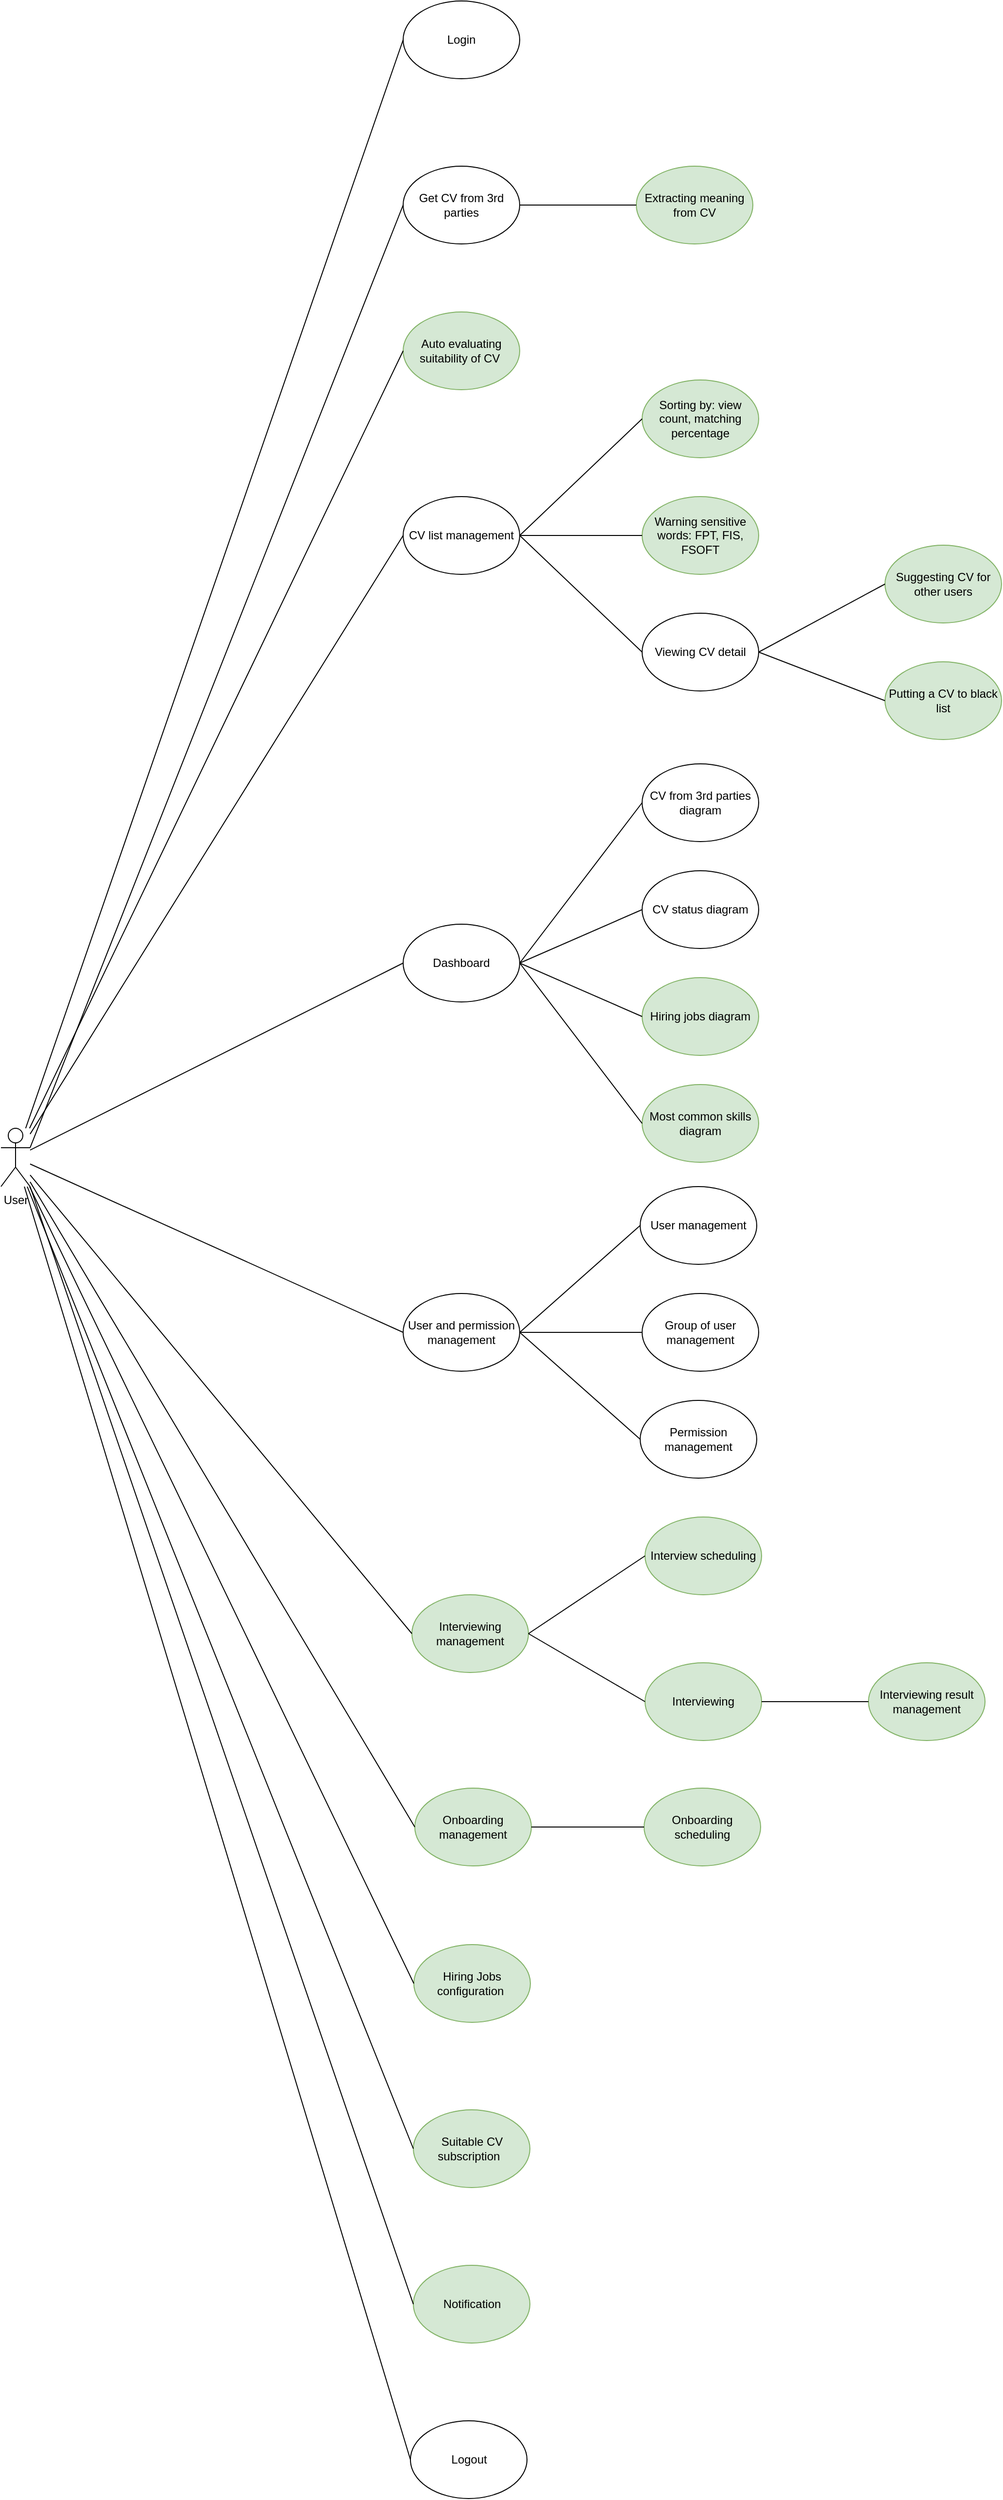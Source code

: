 <mxfile version="25.0.1">
  <diagram name="Trang-1" id="zRStrCZms60aBh5zQ9CK">
    <mxGraphModel dx="1994" dy="1788" grid="1" gridSize="10" guides="1" tooltips="1" connect="1" arrows="1" fold="1" page="1" pageScale="1" pageWidth="827" pageHeight="1169" math="0" shadow="0">
      <root>
        <mxCell id="0" />
        <mxCell id="1" parent="0" />
        <mxCell id="b3J7wT-M6WEdxHhECkrl-1" value="User" style="shape=umlActor;verticalLabelPosition=bottom;verticalAlign=top;html=1;outlineConnect=0;" parent="1" vertex="1">
          <mxGeometry x="-60" y="900" width="30" height="60" as="geometry" />
        </mxCell>
        <mxCell id="b3J7wT-M6WEdxHhECkrl-2" value="Login" style="ellipse;whiteSpace=wrap;html=1;" parent="1" vertex="1">
          <mxGeometry x="354" y="-260" width="120" height="80" as="geometry" />
        </mxCell>
        <mxCell id="b3J7wT-M6WEdxHhECkrl-3" value="Logout" style="ellipse;whiteSpace=wrap;html=1;" parent="1" vertex="1">
          <mxGeometry x="361.5" y="2230" width="120" height="80" as="geometry" />
        </mxCell>
        <mxCell id="b3J7wT-M6WEdxHhECkrl-4" value="CV list management" style="ellipse;whiteSpace=wrap;html=1;" parent="1" vertex="1">
          <mxGeometry x="354" y="250" width="120" height="80" as="geometry" />
        </mxCell>
        <mxCell id="b3J7wT-M6WEdxHhECkrl-9" value="Dashboard" style="ellipse;whiteSpace=wrap;html=1;" parent="1" vertex="1">
          <mxGeometry x="354" y="690" width="120" height="80" as="geometry" />
        </mxCell>
        <mxCell id="b3J7wT-M6WEdxHhECkrl-10" value="CV from 3rd parties diagram" style="ellipse;whiteSpace=wrap;html=1;" parent="1" vertex="1">
          <mxGeometry x="600" y="525" width="120" height="80" as="geometry" />
        </mxCell>
        <mxCell id="b3J7wT-M6WEdxHhECkrl-11" value="CV status diagram" style="ellipse;whiteSpace=wrap;html=1;" parent="1" vertex="1">
          <mxGeometry x="600" y="635" width="120" height="80" as="geometry" />
        </mxCell>
        <mxCell id="b3J7wT-M6WEdxHhECkrl-12" value="" style="endArrow=none;html=1;rounded=0;entryX=0;entryY=0.5;entryDx=0;entryDy=0;" parent="1" source="b3J7wT-M6WEdxHhECkrl-1" target="b3J7wT-M6WEdxHhECkrl-2" edge="1">
          <mxGeometry width="50" height="50" relative="1" as="geometry">
            <mxPoint x="80" y="380" as="sourcePoint" />
            <mxPoint x="350" y="130" as="targetPoint" />
          </mxGeometry>
        </mxCell>
        <mxCell id="b3J7wT-M6WEdxHhECkrl-13" value="" style="endArrow=none;html=1;rounded=0;entryX=0;entryY=0.5;entryDx=0;entryDy=0;" parent="1" source="b3J7wT-M6WEdxHhECkrl-1" target="b3J7wT-M6WEdxHhECkrl-4" edge="1">
          <mxGeometry width="50" height="50" relative="1" as="geometry">
            <mxPoint x="80" y="390" as="sourcePoint" />
            <mxPoint x="280" y="320" as="targetPoint" />
          </mxGeometry>
        </mxCell>
        <mxCell id="b3J7wT-M6WEdxHhECkrl-15" value="" style="endArrow=none;html=1;rounded=0;entryX=0;entryY=0.5;entryDx=0;entryDy=0;" parent="1" source="b3J7wT-M6WEdxHhECkrl-1" target="b3J7wT-M6WEdxHhECkrl-9" edge="1">
          <mxGeometry width="50" height="50" relative="1" as="geometry">
            <mxPoint x="140" y="550" as="sourcePoint" />
            <mxPoint x="190" y="500" as="targetPoint" />
          </mxGeometry>
        </mxCell>
        <mxCell id="b3J7wT-M6WEdxHhECkrl-16" value="" style="endArrow=none;html=1;rounded=0;entryX=0;entryY=0.5;entryDx=0;entryDy=0;" parent="1" source="b3J7wT-M6WEdxHhECkrl-1" target="b3J7wT-M6WEdxHhECkrl-3" edge="1">
          <mxGeometry width="50" height="50" relative="1" as="geometry">
            <mxPoint x="140" y="620" as="sourcePoint" />
            <mxPoint x="190" y="570" as="targetPoint" />
          </mxGeometry>
        </mxCell>
        <mxCell id="b3J7wT-M6WEdxHhECkrl-17" value="" style="endArrow=none;html=1;rounded=0;exitX=1;exitY=0.5;exitDx=0;exitDy=0;entryX=0;entryY=0.5;entryDx=0;entryDy=0;" parent="1" source="b3J7wT-M6WEdxHhECkrl-9" target="b3J7wT-M6WEdxHhECkrl-10" edge="1">
          <mxGeometry width="50" height="50" relative="1" as="geometry">
            <mxPoint x="518" y="685" as="sourcePoint" />
            <mxPoint x="568" y="635" as="targetPoint" />
          </mxGeometry>
        </mxCell>
        <mxCell id="b3J7wT-M6WEdxHhECkrl-18" value="" style="endArrow=none;html=1;rounded=0;exitX=1;exitY=0.5;exitDx=0;exitDy=0;entryX=0;entryY=0.5;entryDx=0;entryDy=0;" parent="1" source="b3J7wT-M6WEdxHhECkrl-9" target="b3J7wT-M6WEdxHhECkrl-11" edge="1">
          <mxGeometry width="50" height="50" relative="1" as="geometry">
            <mxPoint x="508" y="785" as="sourcePoint" />
            <mxPoint x="558" y="735" as="targetPoint" />
          </mxGeometry>
        </mxCell>
        <mxCell id="b3J7wT-M6WEdxHhECkrl-19" value="User and permission management" style="ellipse;whiteSpace=wrap;html=1;" parent="1" vertex="1">
          <mxGeometry x="354" y="1070" width="120" height="80" as="geometry" />
        </mxCell>
        <mxCell id="b3J7wT-M6WEdxHhECkrl-20" value="" style="endArrow=none;html=1;rounded=0;entryX=0;entryY=0.5;entryDx=0;entryDy=0;" parent="1" source="b3J7wT-M6WEdxHhECkrl-1" target="b3J7wT-M6WEdxHhECkrl-19" edge="1">
          <mxGeometry width="50" height="50" relative="1" as="geometry">
            <mxPoint x="260" y="650" as="sourcePoint" />
            <mxPoint x="310" y="600" as="targetPoint" />
          </mxGeometry>
        </mxCell>
        <mxCell id="PKD5bAg7vHcc14K1say2-1" value="Interviewing management" style="ellipse;whiteSpace=wrap;html=1;fillColor=#d5e8d4;strokeColor=#82b366;" parent="1" vertex="1">
          <mxGeometry x="363" y="1380" width="120" height="80" as="geometry" />
        </mxCell>
        <mxCell id="PKD5bAg7vHcc14K1say2-2" value="" style="endArrow=none;html=1;rounded=0;entryX=0;entryY=0.5;entryDx=0;entryDy=0;" parent="1" source="b3J7wT-M6WEdxHhECkrl-1" target="PKD5bAg7vHcc14K1say2-1" edge="1">
          <mxGeometry width="50" height="50" relative="1" as="geometry">
            <mxPoint x="230" y="790" as="sourcePoint" />
            <mxPoint x="280" y="740" as="targetPoint" />
          </mxGeometry>
        </mxCell>
        <mxCell id="PKD5bAg7vHcc14K1say2-3" value="Interview scheduling" style="ellipse;whiteSpace=wrap;html=1;fillColor=#d5e8d4;strokeColor=#82b366;" parent="1" vertex="1">
          <mxGeometry x="603" y="1300" width="120" height="80" as="geometry" />
        </mxCell>
        <mxCell id="PKD5bAg7vHcc14K1say2-4" value="" style="endArrow=none;html=1;rounded=0;exitX=1;exitY=0.5;exitDx=0;exitDy=0;entryX=0;entryY=0.5;entryDx=0;entryDy=0;" parent="1" source="PKD5bAg7vHcc14K1say2-1" target="PKD5bAg7vHcc14K1say2-3" edge="1">
          <mxGeometry width="50" height="50" relative="1" as="geometry">
            <mxPoint x="543" y="1410" as="sourcePoint" />
            <mxPoint x="593" y="1360" as="targetPoint" />
          </mxGeometry>
        </mxCell>
        <mxCell id="PKD5bAg7vHcc14K1say2-5" value="Interviewing" style="ellipse;whiteSpace=wrap;html=1;fillColor=#d5e8d4;strokeColor=#82b366;" parent="1" vertex="1">
          <mxGeometry x="603" y="1450" width="120" height="80" as="geometry" />
        </mxCell>
        <mxCell id="PKD5bAg7vHcc14K1say2-6" value="" style="endArrow=none;html=1;rounded=0;exitX=1;exitY=0.5;exitDx=0;exitDy=0;entryX=0;entryY=0.5;entryDx=0;entryDy=0;" parent="1" source="PKD5bAg7vHcc14K1say2-1" target="PKD5bAg7vHcc14K1say2-5" edge="1">
          <mxGeometry width="50" height="50" relative="1" as="geometry">
            <mxPoint x="503" y="1540" as="sourcePoint" />
            <mxPoint x="553" y="1490" as="targetPoint" />
          </mxGeometry>
        </mxCell>
        <mxCell id="PKD5bAg7vHcc14K1say2-7" value="Interviewing result management" style="ellipse;whiteSpace=wrap;html=1;fillColor=#d5e8d4;strokeColor=#82b366;" parent="1" vertex="1">
          <mxGeometry x="833" y="1450" width="120" height="80" as="geometry" />
        </mxCell>
        <mxCell id="PKD5bAg7vHcc14K1say2-8" value="" style="endArrow=none;html=1;rounded=0;exitX=1;exitY=0.5;exitDx=0;exitDy=0;entryX=0;entryY=0.5;entryDx=0;entryDy=0;" parent="1" source="PKD5bAg7vHcc14K1say2-5" target="PKD5bAg7vHcc14K1say2-7" edge="1">
          <mxGeometry width="50" height="50" relative="1" as="geometry">
            <mxPoint x="733" y="1610" as="sourcePoint" />
            <mxPoint x="783" y="1560" as="targetPoint" />
          </mxGeometry>
        </mxCell>
        <mxCell id="PKD5bAg7vHcc14K1say2-9" value="Onboarding management" style="ellipse;whiteSpace=wrap;html=1;fillColor=#d5e8d4;strokeColor=#82b366;" parent="1" vertex="1">
          <mxGeometry x="366" y="1579" width="120" height="80" as="geometry" />
        </mxCell>
        <mxCell id="PKD5bAg7vHcc14K1say2-10" value="" style="endArrow=none;html=1;rounded=0;entryX=0;entryY=0.5;entryDx=0;entryDy=0;" parent="1" source="b3J7wT-M6WEdxHhECkrl-1" target="PKD5bAg7vHcc14K1say2-9" edge="1">
          <mxGeometry width="50" height="50" relative="1" as="geometry">
            <mxPoint x="300" y="1020" as="sourcePoint" />
            <mxPoint x="350" y="970" as="targetPoint" />
          </mxGeometry>
        </mxCell>
        <mxCell id="PKD5bAg7vHcc14K1say2-11" value="Onboarding scheduling" style="ellipse;whiteSpace=wrap;html=1;fillColor=#d5e8d4;strokeColor=#82b366;" parent="1" vertex="1">
          <mxGeometry x="602" y="1579" width="120" height="80" as="geometry" />
        </mxCell>
        <mxCell id="PKD5bAg7vHcc14K1say2-12" value="" style="endArrow=none;html=1;rounded=0;exitX=1;exitY=0.5;exitDx=0;exitDy=0;entryX=0;entryY=0.5;entryDx=0;entryDy=0;" parent="1" source="PKD5bAg7vHcc14K1say2-9" target="PKD5bAg7vHcc14K1say2-11" edge="1">
          <mxGeometry width="50" height="50" relative="1" as="geometry">
            <mxPoint x="512" y="1720" as="sourcePoint" />
            <mxPoint x="562" y="1670" as="targetPoint" />
          </mxGeometry>
        </mxCell>
        <mxCell id="PKD5bAg7vHcc14K1say2-13" value="Viewing CV detail" style="ellipse;whiteSpace=wrap;html=1;" parent="1" vertex="1">
          <mxGeometry x="600" y="370" width="120" height="80" as="geometry" />
        </mxCell>
        <mxCell id="PKD5bAg7vHcc14K1say2-14" value="" style="endArrow=none;html=1;rounded=0;exitX=1;exitY=0.5;exitDx=0;exitDy=0;entryX=0;entryY=0.5;entryDx=0;entryDy=0;" parent="1" source="b3J7wT-M6WEdxHhECkrl-4" target="PKD5bAg7vHcc14K1say2-13" edge="1">
          <mxGeometry width="50" height="50" relative="1" as="geometry">
            <mxPoint x="530" y="300" as="sourcePoint" />
            <mxPoint x="580" y="250" as="targetPoint" />
          </mxGeometry>
        </mxCell>
        <mxCell id="PKD5bAg7vHcc14K1say2-15" value="Get CV from 3rd parties" style="ellipse;whiteSpace=wrap;html=1;" parent="1" vertex="1">
          <mxGeometry x="354" y="-90" width="120" height="80" as="geometry" />
        </mxCell>
        <mxCell id="PKD5bAg7vHcc14K1say2-16" value="Extracting meaning from CV" style="ellipse;whiteSpace=wrap;html=1;fillColor=#d5e8d4;strokeColor=#82b366;" parent="1" vertex="1">
          <mxGeometry x="594" y="-90" width="120" height="80" as="geometry" />
        </mxCell>
        <mxCell id="PKD5bAg7vHcc14K1say2-17" value="" style="endArrow=none;html=1;rounded=0;entryX=0;entryY=0.5;entryDx=0;entryDy=0;exitX=1;exitY=0.333;exitDx=0;exitDy=0;exitPerimeter=0;" parent="1" target="PKD5bAg7vHcc14K1say2-15" edge="1" source="b3J7wT-M6WEdxHhECkrl-1">
          <mxGeometry width="50" height="50" relative="1" as="geometry">
            <mxPoint x="-10" y="710" as="sourcePoint" />
            <mxPoint x="220" y="360" as="targetPoint" />
          </mxGeometry>
        </mxCell>
        <mxCell id="PKD5bAg7vHcc14K1say2-18" value="" style="endArrow=none;html=1;rounded=0;exitX=1;exitY=0.5;exitDx=0;exitDy=0;entryX=0;entryY=0.5;entryDx=0;entryDy=0;" parent="1" source="PKD5bAg7vHcc14K1say2-15" target="PKD5bAg7vHcc14K1say2-16" edge="1">
          <mxGeometry width="50" height="50" relative="1" as="geometry">
            <mxPoint x="514" y="-10" as="sourcePoint" />
            <mxPoint x="564" y="-60" as="targetPoint" />
          </mxGeometry>
        </mxCell>
        <mxCell id="PKD5bAg7vHcc14K1say2-19" value="Auto evaluating suitability of CV&amp;nbsp;" style="ellipse;whiteSpace=wrap;html=1;fillColor=#d5e8d4;strokeColor=#82b366;" parent="1" vertex="1">
          <mxGeometry x="354" y="60" width="120" height="80" as="geometry" />
        </mxCell>
        <mxCell id="PKD5bAg7vHcc14K1say2-21" value="" style="endArrow=none;html=1;rounded=0;entryX=0;entryY=0.5;entryDx=0;entryDy=0;" parent="1" source="b3J7wT-M6WEdxHhECkrl-1" target="PKD5bAg7vHcc14K1say2-19" edge="1">
          <mxGeometry width="50" height="50" relative="1" as="geometry">
            <mxPoint x="250" y="290" as="sourcePoint" />
            <mxPoint x="300" y="240" as="targetPoint" />
          </mxGeometry>
        </mxCell>
        <mxCell id="PKD5bAg7vHcc14K1say2-22" value="Suggesting CV for other users" style="ellipse;whiteSpace=wrap;html=1;fillColor=#d5e8d4;strokeColor=#82b366;" parent="1" vertex="1">
          <mxGeometry x="850" y="300" width="120" height="80" as="geometry" />
        </mxCell>
        <mxCell id="PKD5bAg7vHcc14K1say2-23" value="Putting a CV to black list" style="ellipse;whiteSpace=wrap;html=1;fillColor=#d5e8d4;strokeColor=#82b366;" parent="1" vertex="1">
          <mxGeometry x="850" y="420" width="120" height="80" as="geometry" />
        </mxCell>
        <mxCell id="PKD5bAg7vHcc14K1say2-24" value="" style="endArrow=none;html=1;rounded=0;exitX=1;exitY=0.5;exitDx=0;exitDy=0;entryX=0;entryY=0.5;entryDx=0;entryDy=0;" parent="1" source="PKD5bAg7vHcc14K1say2-13" target="PKD5bAg7vHcc14K1say2-22" edge="1">
          <mxGeometry width="50" height="50" relative="1" as="geometry">
            <mxPoint x="790" y="390" as="sourcePoint" />
            <mxPoint x="840" y="340" as="targetPoint" />
          </mxGeometry>
        </mxCell>
        <mxCell id="PKD5bAg7vHcc14K1say2-25" value="" style="endArrow=none;html=1;rounded=0;exitX=1;exitY=0.5;exitDx=0;exitDy=0;entryX=0;entryY=0.5;entryDx=0;entryDy=0;" parent="1" source="PKD5bAg7vHcc14K1say2-13" target="PKD5bAg7vHcc14K1say2-23" edge="1">
          <mxGeometry width="50" height="50" relative="1" as="geometry">
            <mxPoint x="770" y="480" as="sourcePoint" />
            <mxPoint x="820" y="430" as="targetPoint" />
          </mxGeometry>
        </mxCell>
        <mxCell id="jMW4hHmubsosZGaRDKhh-1" value="Sorting by: view count, matching percentage" style="ellipse;whiteSpace=wrap;html=1;fillColor=#d5e8d4;strokeColor=#82b366;" vertex="1" parent="1">
          <mxGeometry x="600" y="130" width="120" height="80" as="geometry" />
        </mxCell>
        <mxCell id="jMW4hHmubsosZGaRDKhh-2" value="" style="endArrow=none;html=1;rounded=0;exitX=1;exitY=0.5;exitDx=0;exitDy=0;entryX=0;entryY=0.5;entryDx=0;entryDy=0;" edge="1" parent="1" source="b3J7wT-M6WEdxHhECkrl-4" target="jMW4hHmubsosZGaRDKhh-1">
          <mxGeometry width="50" height="50" relative="1" as="geometry">
            <mxPoint x="530" y="230" as="sourcePoint" />
            <mxPoint x="580" y="180" as="targetPoint" />
          </mxGeometry>
        </mxCell>
        <mxCell id="jMW4hHmubsosZGaRDKhh-3" value="Warning sensitive words: FPT, FIS, FSOFT" style="ellipse;whiteSpace=wrap;html=1;fillColor=#d5e8d4;strokeColor=#82b366;" vertex="1" parent="1">
          <mxGeometry x="600" y="250" width="120" height="80" as="geometry" />
        </mxCell>
        <mxCell id="jMW4hHmubsosZGaRDKhh-4" value="" style="endArrow=none;html=1;rounded=0;exitX=1;exitY=0.5;exitDx=0;exitDy=0;entryX=0;entryY=0.5;entryDx=0;entryDy=0;" edge="1" parent="1" source="b3J7wT-M6WEdxHhECkrl-4" target="jMW4hHmubsosZGaRDKhh-3">
          <mxGeometry width="50" height="50" relative="1" as="geometry">
            <mxPoint x="550" y="310" as="sourcePoint" />
            <mxPoint x="600" y="260" as="targetPoint" />
          </mxGeometry>
        </mxCell>
        <mxCell id="jMW4hHmubsosZGaRDKhh-5" value="Hiring jobs diagram" style="ellipse;whiteSpace=wrap;html=1;fillColor=#d5e8d4;strokeColor=#82b366;" vertex="1" parent="1">
          <mxGeometry x="600" y="745" width="120" height="80" as="geometry" />
        </mxCell>
        <mxCell id="jMW4hHmubsosZGaRDKhh-6" value="" style="endArrow=none;html=1;rounded=0;exitX=1;exitY=0.5;exitDx=0;exitDy=0;entryX=0;entryY=0.5;entryDx=0;entryDy=0;" edge="1" parent="1" source="b3J7wT-M6WEdxHhECkrl-9" target="jMW4hHmubsosZGaRDKhh-5">
          <mxGeometry width="50" height="50" relative="1" as="geometry">
            <mxPoint x="500" y="790" as="sourcePoint" />
            <mxPoint x="550" y="740" as="targetPoint" />
          </mxGeometry>
        </mxCell>
        <mxCell id="jMW4hHmubsosZGaRDKhh-7" value="Most common skills diagram" style="ellipse;whiteSpace=wrap;html=1;fillColor=#d5e8d4;strokeColor=#82b366;" vertex="1" parent="1">
          <mxGeometry x="600" y="855" width="120" height="80" as="geometry" />
        </mxCell>
        <mxCell id="jMW4hHmubsosZGaRDKhh-8" value="" style="endArrow=none;html=1;rounded=0;exitX=1;exitY=0.5;exitDx=0;exitDy=0;entryX=0;entryY=0.5;entryDx=0;entryDy=0;" edge="1" parent="1" source="b3J7wT-M6WEdxHhECkrl-9" target="jMW4hHmubsosZGaRDKhh-7">
          <mxGeometry width="50" height="50" relative="1" as="geometry">
            <mxPoint x="490" y="880" as="sourcePoint" />
            <mxPoint x="540" y="830" as="targetPoint" />
          </mxGeometry>
        </mxCell>
        <mxCell id="jMW4hHmubsosZGaRDKhh-9" value="User management" style="ellipse;whiteSpace=wrap;html=1;" vertex="1" parent="1">
          <mxGeometry x="598" y="960" width="120" height="80" as="geometry" />
        </mxCell>
        <mxCell id="jMW4hHmubsosZGaRDKhh-10" value="" style="endArrow=none;html=1;rounded=0;exitX=1;exitY=0.5;exitDx=0;exitDy=0;entryX=0;entryY=0.5;entryDx=0;entryDy=0;" edge="1" parent="1" source="b3J7wT-M6WEdxHhECkrl-19" target="jMW4hHmubsosZGaRDKhh-9">
          <mxGeometry width="50" height="50" relative="1" as="geometry">
            <mxPoint x="520" y="1080" as="sourcePoint" />
            <mxPoint x="570" y="1030" as="targetPoint" />
          </mxGeometry>
        </mxCell>
        <mxCell id="jMW4hHmubsosZGaRDKhh-11" value="Group of user management" style="ellipse;whiteSpace=wrap;html=1;" vertex="1" parent="1">
          <mxGeometry x="600" y="1070" width="120" height="80" as="geometry" />
        </mxCell>
        <mxCell id="jMW4hHmubsosZGaRDKhh-12" value="" style="endArrow=none;html=1;rounded=0;exitX=1;exitY=0.5;exitDx=0;exitDy=0;entryX=0;entryY=0.5;entryDx=0;entryDy=0;" edge="1" parent="1" source="b3J7wT-M6WEdxHhECkrl-19" target="jMW4hHmubsosZGaRDKhh-11">
          <mxGeometry width="50" height="50" relative="1" as="geometry">
            <mxPoint x="540" y="1180" as="sourcePoint" />
            <mxPoint x="590" y="1130" as="targetPoint" />
          </mxGeometry>
        </mxCell>
        <mxCell id="jMW4hHmubsosZGaRDKhh-13" value="Permission management" style="ellipse;whiteSpace=wrap;html=1;" vertex="1" parent="1">
          <mxGeometry x="598" y="1180" width="120" height="80" as="geometry" />
        </mxCell>
        <mxCell id="jMW4hHmubsosZGaRDKhh-14" value="" style="endArrow=none;html=1;rounded=0;exitX=1;exitY=0.5;exitDx=0;exitDy=0;entryX=0;entryY=0.5;entryDx=0;entryDy=0;" edge="1" parent="1" source="b3J7wT-M6WEdxHhECkrl-19" target="jMW4hHmubsosZGaRDKhh-13">
          <mxGeometry width="50" height="50" relative="1" as="geometry">
            <mxPoint x="500" y="1250" as="sourcePoint" />
            <mxPoint x="550" y="1200" as="targetPoint" />
          </mxGeometry>
        </mxCell>
        <mxCell id="jMW4hHmubsosZGaRDKhh-15" value="Suitable CV subscription&amp;nbsp;&amp;nbsp;" style="ellipse;whiteSpace=wrap;html=1;fillColor=#d5e8d4;strokeColor=#82b366;" vertex="1" parent="1">
          <mxGeometry x="364.5" y="1910" width="120" height="80" as="geometry" />
        </mxCell>
        <mxCell id="jMW4hHmubsosZGaRDKhh-18" value="Notification" style="ellipse;whiteSpace=wrap;html=1;fillColor=#d5e8d4;strokeColor=#82b366;" vertex="1" parent="1">
          <mxGeometry x="364.5" y="2070" width="120" height="80" as="geometry" />
        </mxCell>
        <mxCell id="jMW4hHmubsosZGaRDKhh-20" value="" style="endArrow=none;html=1;rounded=0;entryX=0;entryY=0.5;entryDx=0;entryDy=0;" edge="1" parent="1" source="b3J7wT-M6WEdxHhECkrl-1" target="jMW4hHmubsosZGaRDKhh-15">
          <mxGeometry width="50" height="50" relative="1" as="geometry">
            <mxPoint x="290" y="1700" as="sourcePoint" />
            <mxPoint x="340" y="1650" as="targetPoint" />
          </mxGeometry>
        </mxCell>
        <mxCell id="jMW4hHmubsosZGaRDKhh-21" value="" style="endArrow=none;html=1;rounded=0;exitX=1;exitY=1;exitDx=0;exitDy=0;exitPerimeter=0;entryX=0;entryY=0.5;entryDx=0;entryDy=0;" edge="1" parent="1" source="b3J7wT-M6WEdxHhECkrl-1" target="jMW4hHmubsosZGaRDKhh-18">
          <mxGeometry width="50" height="50" relative="1" as="geometry">
            <mxPoint x="320" y="1880" as="sourcePoint" />
            <mxPoint x="370" y="1830" as="targetPoint" />
          </mxGeometry>
        </mxCell>
        <mxCell id="jMW4hHmubsosZGaRDKhh-22" value="Hiring Jobs configuration&amp;nbsp;" style="ellipse;whiteSpace=wrap;html=1;fillColor=#d5e8d4;strokeColor=#82b366;" vertex="1" parent="1">
          <mxGeometry x="365" y="1740" width="120" height="80" as="geometry" />
        </mxCell>
        <mxCell id="jMW4hHmubsosZGaRDKhh-25" value="" style="endArrow=none;html=1;rounded=0;entryX=0;entryY=0.5;entryDx=0;entryDy=0;" edge="1" parent="1" source="b3J7wT-M6WEdxHhECkrl-1" target="jMW4hHmubsosZGaRDKhh-22">
          <mxGeometry width="50" height="50" relative="1" as="geometry">
            <mxPoint x="340" y="1730" as="sourcePoint" />
            <mxPoint x="390" y="1680" as="targetPoint" />
          </mxGeometry>
        </mxCell>
      </root>
    </mxGraphModel>
  </diagram>
</mxfile>
